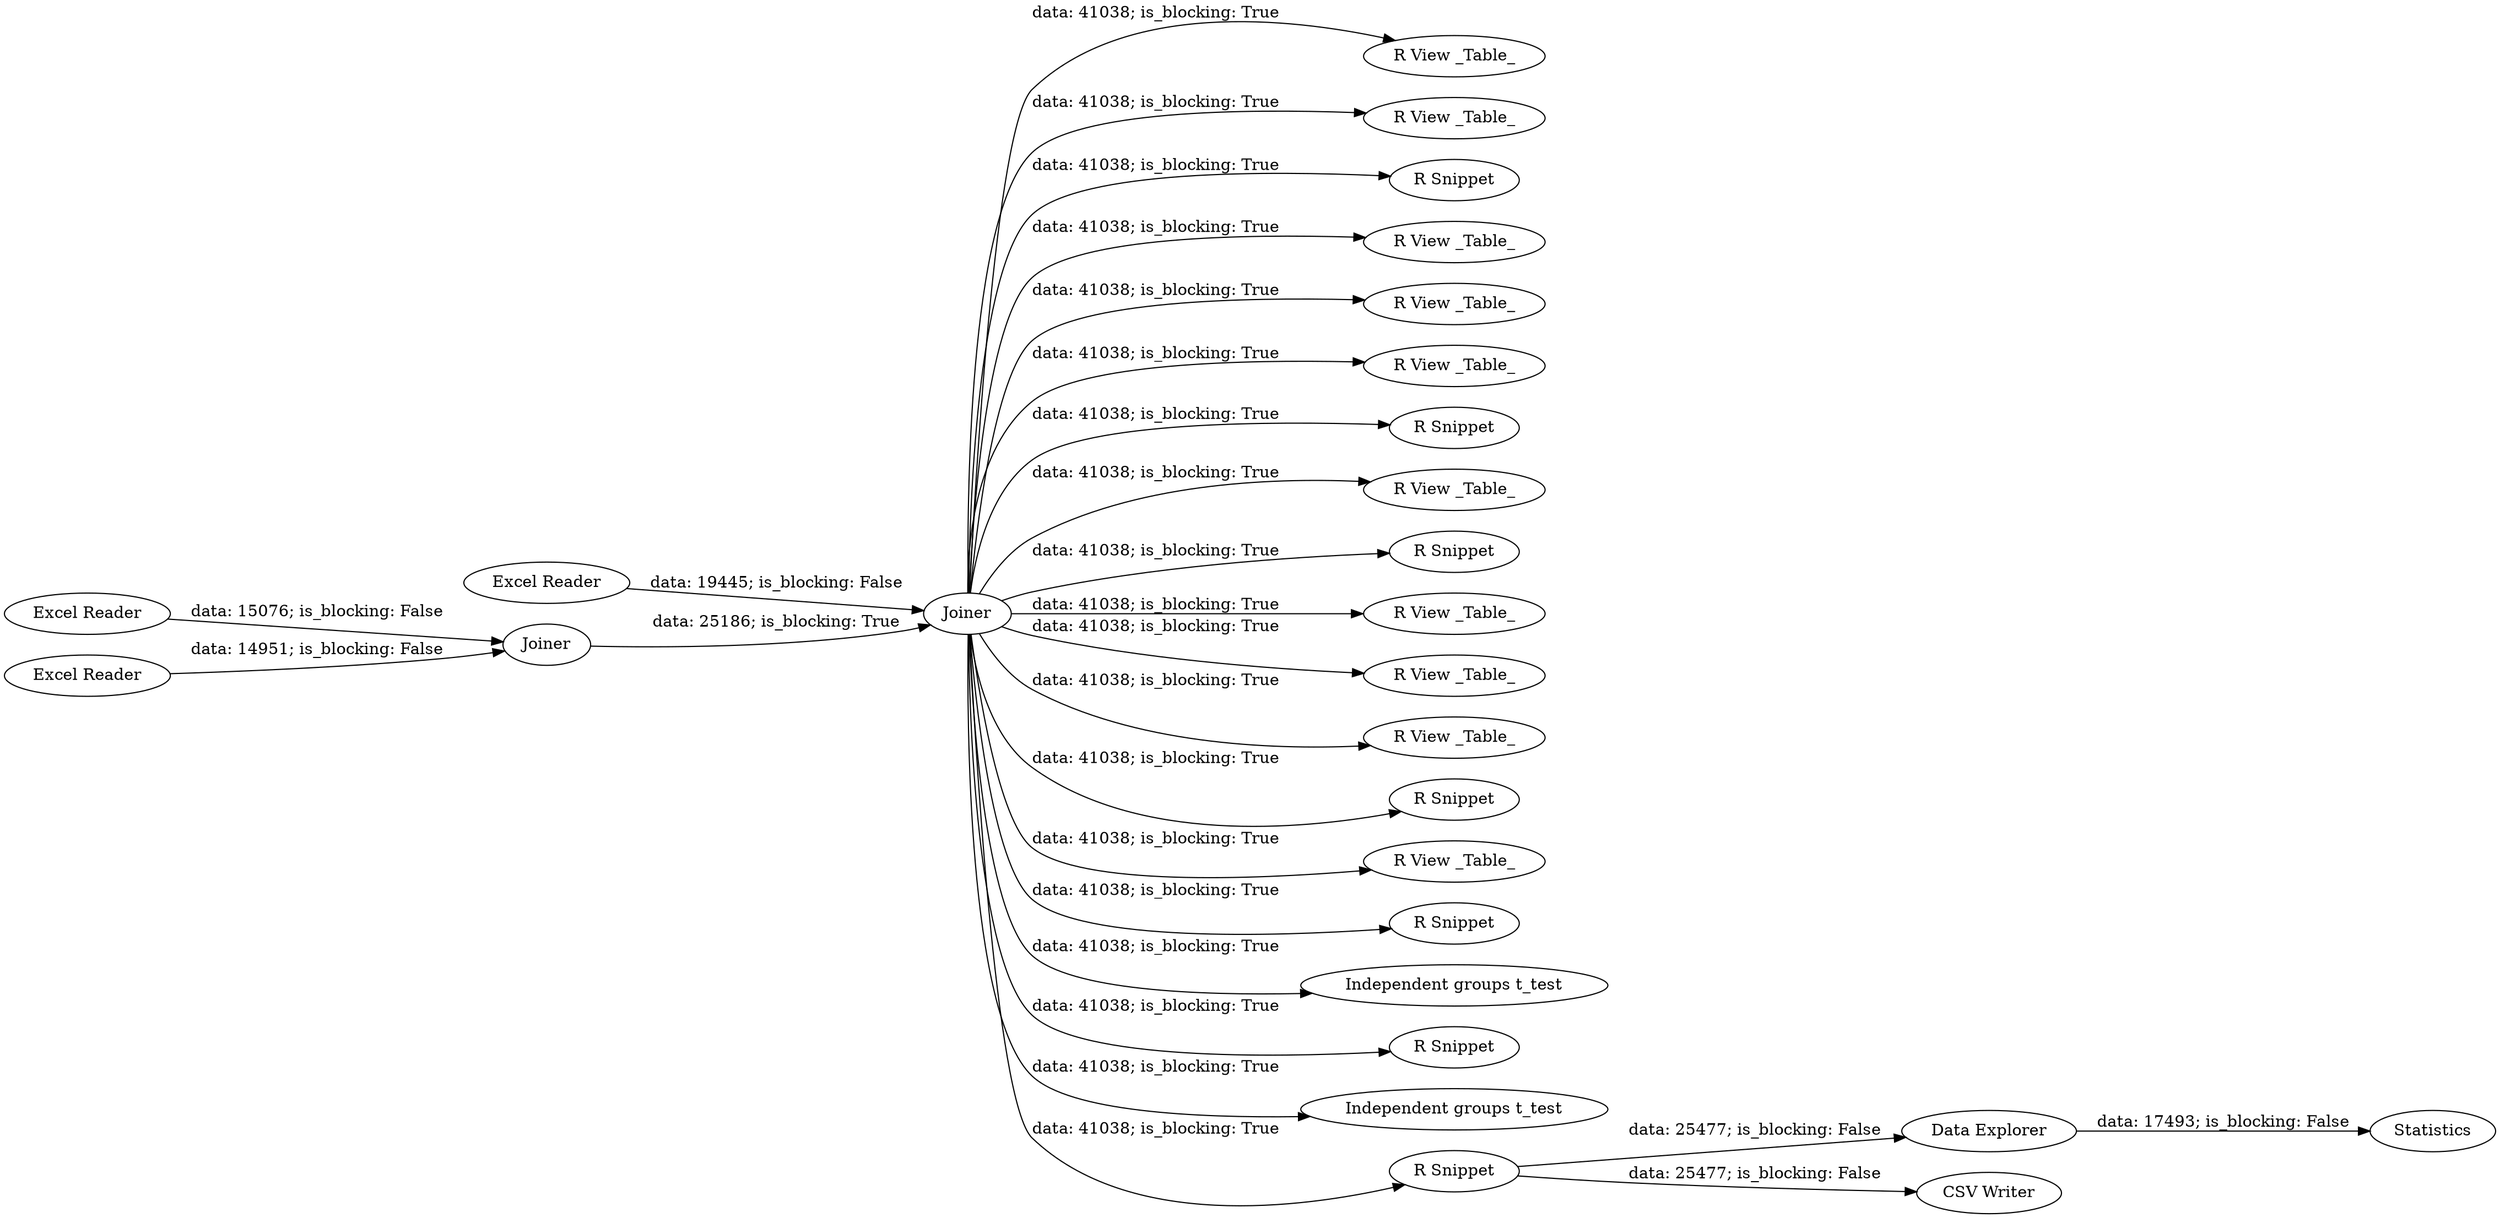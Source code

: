 digraph {
	"3405350251264819227_22" [label="R View _Table_"]
	"3405350251264819227_19" [label="R View _Table_"]
	"3405350251264819227_26" [label="R Snippet"]
	"3405350251264819227_14" [label="R View _Table_"]
	"3405350251264819227_23" [label="R View _Table_"]
	"3405350251264819227_18" [label="R View _Table_"]
	"3405350251264819227_35" [label="R Snippet"]
	"3405350251264819227_2" [label="Excel Reader"]
	"3405350251264819227_24" [label="R View _Table_"]
	"3405350251264819227_27" [label="R Snippet"]
	"3405350251264819227_28" [label="R View _Table_"]
	"3405350251264819227_6" [label="Data Explorer"]
	"3405350251264819227_17" [label="R View _Table_"]
	"3405350251264819227_15" [label="R View _Table_"]
	"3405350251264819227_29" [label="R Snippet"]
	"3405350251264819227_20" [label=Statistics]
	"3405350251264819227_1" [label="Excel Reader"]
	"3405350251264819227_16" [label="R View _Table_"]
	"3405350251264819227_34" [label="R Snippet"]
	"3405350251264819227_3" [label="Excel Reader"]
	"3405350251264819227_32" [label="Independent groups t_test"]
	"3405350251264819227_31" [label="R Snippet"]
	"3405350251264819227_5" [label=Joiner]
	"3405350251264819227_25" [label="Independent groups t_test"]
	"3405350251264819227_33" [label="CSV Writer"]
	"3405350251264819227_4" [label=Joiner]
	"3405350251264819227_21" [label="R Snippet"]
	"3405350251264819227_3" -> "3405350251264819227_5" [label="data: 19445; is_blocking: False"]
	"3405350251264819227_5" -> "3405350251264819227_21" [label="data: 41038; is_blocking: True"]
	"3405350251264819227_4" -> "3405350251264819227_5" [label="data: 25186; is_blocking: True"]
	"3405350251264819227_5" -> "3405350251264819227_19" [label="data: 41038; is_blocking: True"]
	"3405350251264819227_2" -> "3405350251264819227_4" [label="data: 15076; is_blocking: False"]
	"3405350251264819227_21" -> "3405350251264819227_33" [label="data: 25477; is_blocking: False"]
	"3405350251264819227_1" -> "3405350251264819227_4" [label="data: 14951; is_blocking: False"]
	"3405350251264819227_5" -> "3405350251264819227_31" [label="data: 41038; is_blocking: True"]
	"3405350251264819227_5" -> "3405350251264819227_35" [label="data: 41038; is_blocking: True"]
	"3405350251264819227_5" -> "3405350251264819227_15" [label="data: 41038; is_blocking: True"]
	"3405350251264819227_6" -> "3405350251264819227_20" [label="data: 17493; is_blocking: False"]
	"3405350251264819227_5" -> "3405350251264819227_34" [label="data: 41038; is_blocking: True"]
	"3405350251264819227_5" -> "3405350251264819227_32" [label="data: 41038; is_blocking: True"]
	"3405350251264819227_5" -> "3405350251264819227_22" [label="data: 41038; is_blocking: True"]
	"3405350251264819227_5" -> "3405350251264819227_28" [label="data: 41038; is_blocking: True"]
	"3405350251264819227_5" -> "3405350251264819227_27" [label="data: 41038; is_blocking: True"]
	"3405350251264819227_5" -> "3405350251264819227_25" [label="data: 41038; is_blocking: True"]
	"3405350251264819227_5" -> "3405350251264819227_17" [label="data: 41038; is_blocking: True"]
	"3405350251264819227_5" -> "3405350251264819227_18" [label="data: 41038; is_blocking: True"]
	"3405350251264819227_5" -> "3405350251264819227_29" [label="data: 41038; is_blocking: True"]
	"3405350251264819227_5" -> "3405350251264819227_16" [label="data: 41038; is_blocking: True"]
	"3405350251264819227_5" -> "3405350251264819227_23" [label="data: 41038; is_blocking: True"]
	"3405350251264819227_21" -> "3405350251264819227_6" [label="data: 25477; is_blocking: False"]
	"3405350251264819227_5" -> "3405350251264819227_26" [label="data: 41038; is_blocking: True"]
	"3405350251264819227_5" -> "3405350251264819227_14" [label="data: 41038; is_blocking: True"]
	"3405350251264819227_5" -> "3405350251264819227_24" [label="data: 41038; is_blocking: True"]
	rankdir=LR
}
